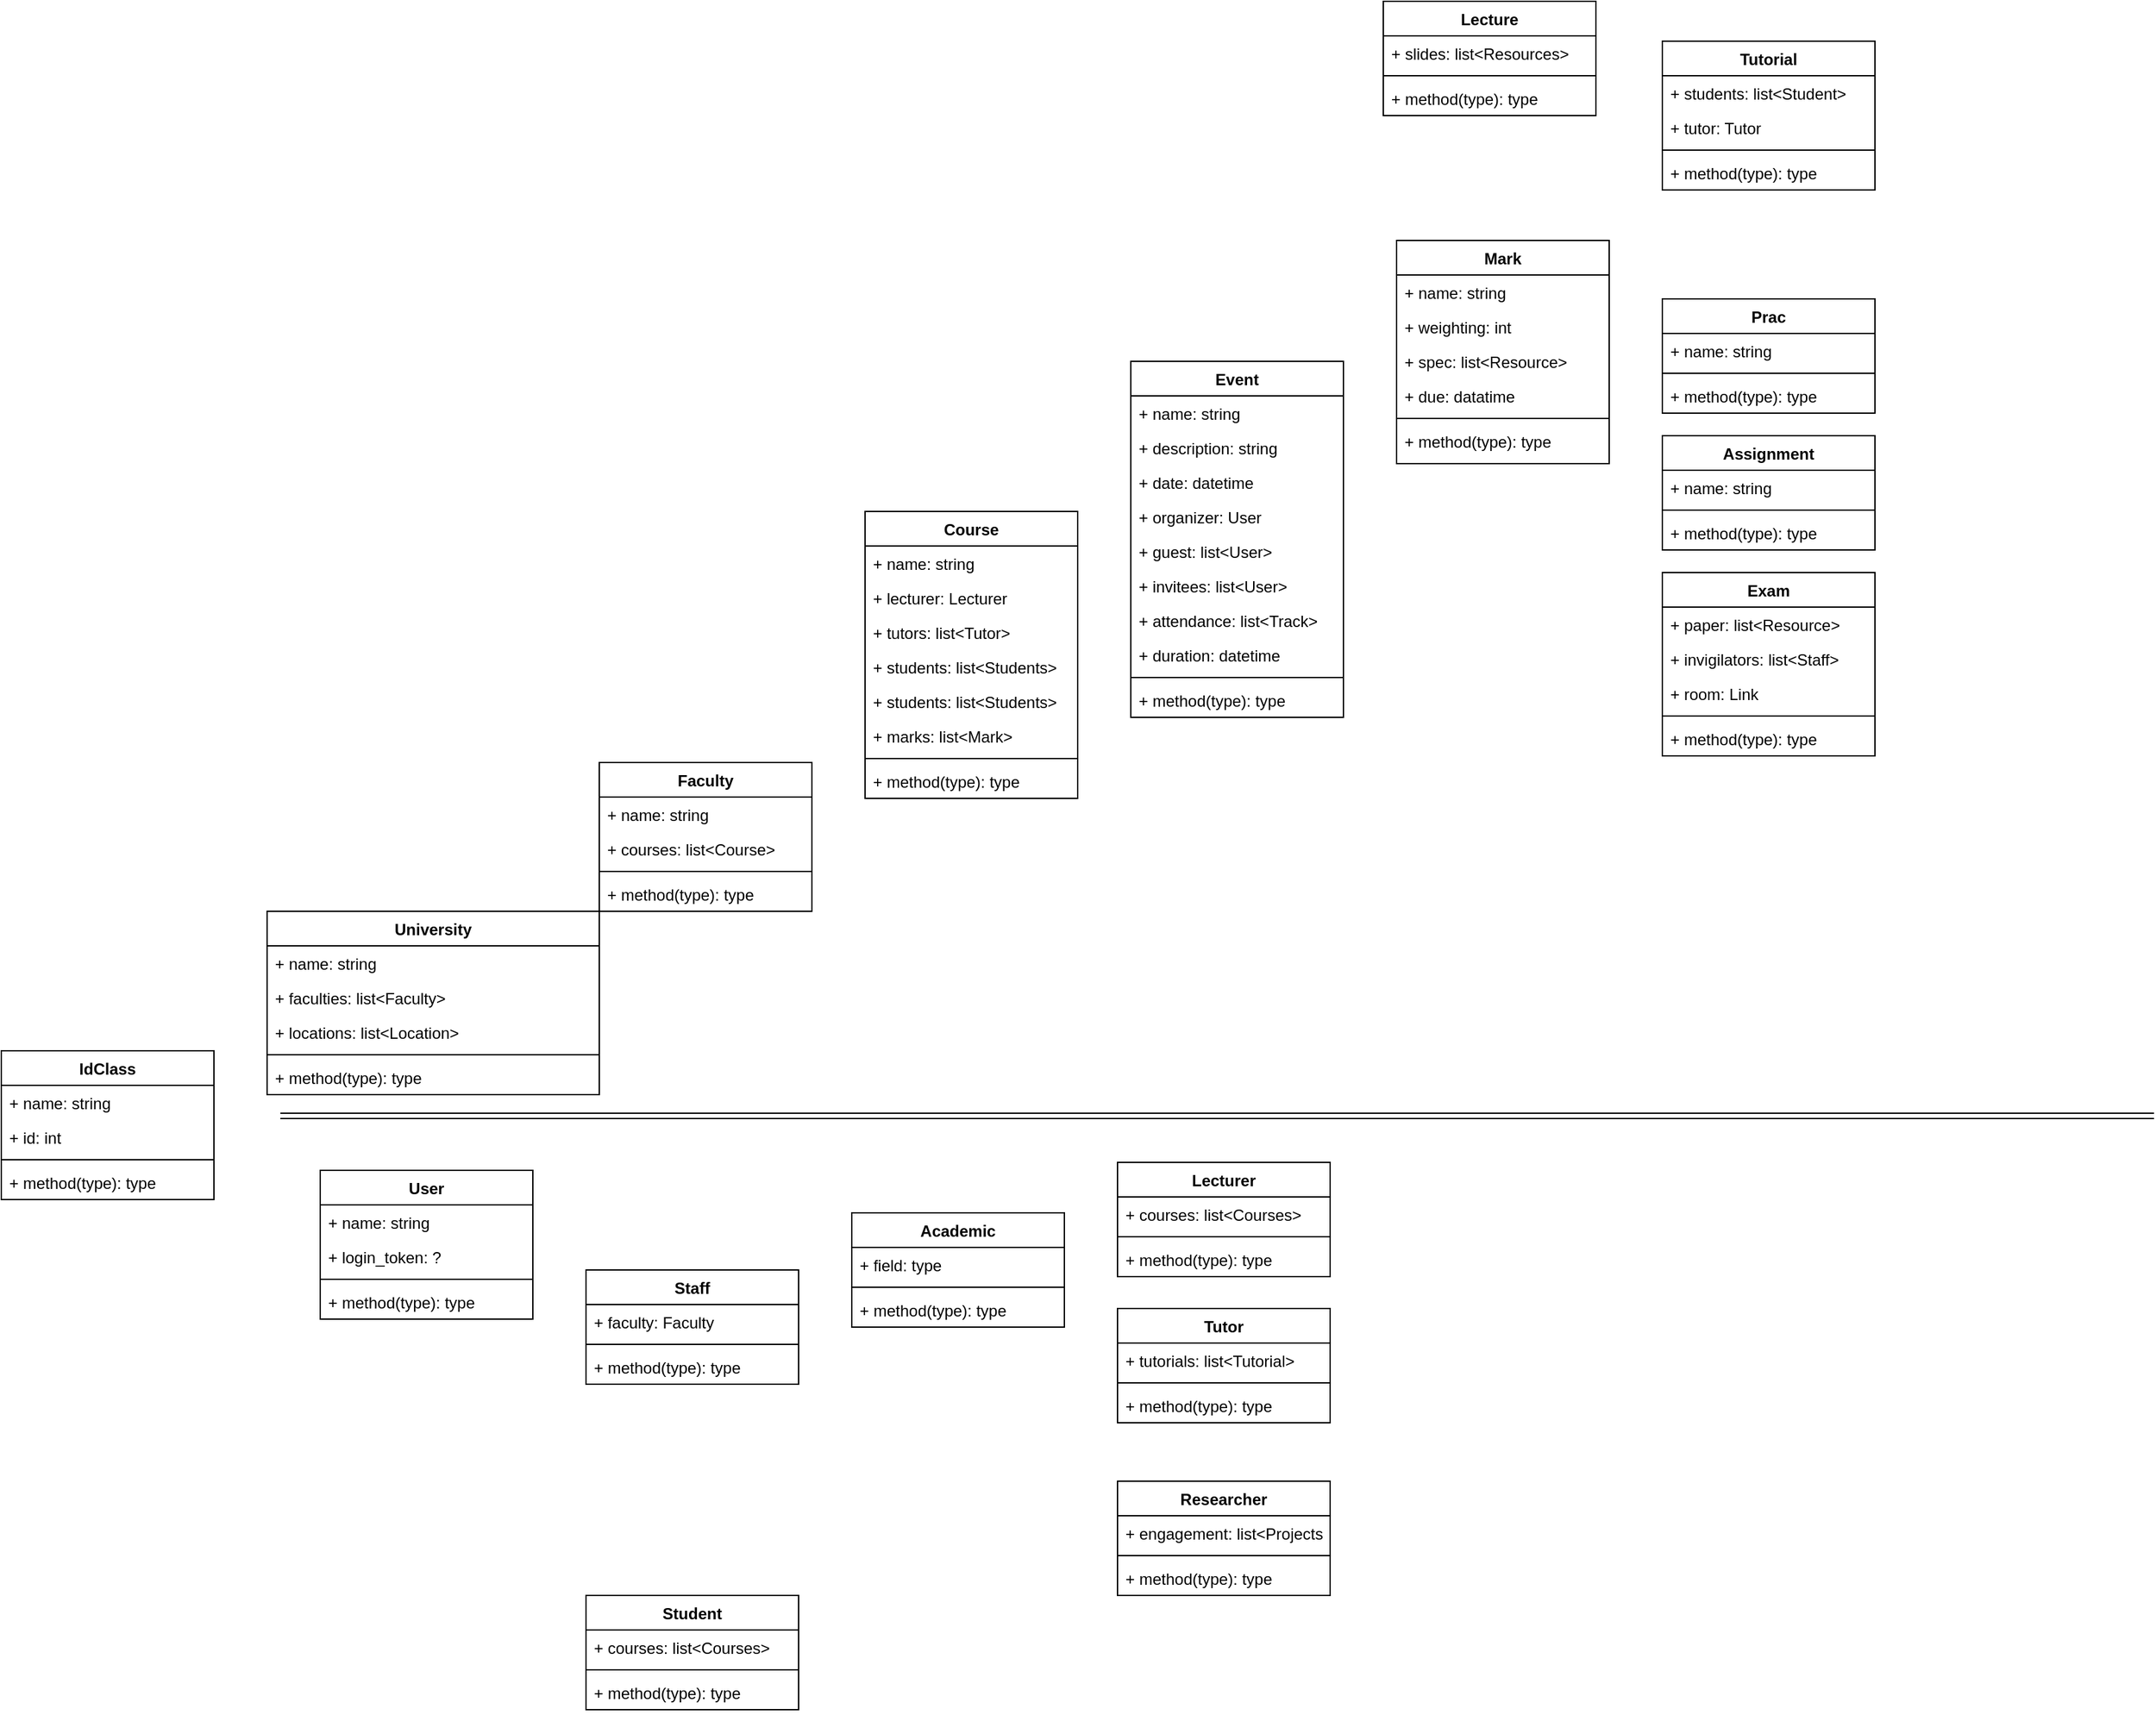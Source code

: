 <mxfile version="14.9.9" type="device"><diagram id="Z7m2M0UvymlKABWu2LTI" name="Page-1"><mxGraphModel dx="2916" dy="2345" grid="1" gridSize="10" guides="1" tooltips="1" connect="1" arrows="1" fold="1" page="1" pageScale="1" pageWidth="850" pageHeight="1100" math="0" shadow="0"><root><mxCell id="0"/><mxCell id="1" parent="0"/><mxCell id="24iyiNX7i6MSbY_-aKnq-56" value="University" style="swimlane;fontStyle=1;align=center;verticalAlign=top;childLayout=stackLayout;horizontal=1;startSize=26;horizontalStack=0;resizeParent=1;resizeParentMax=0;resizeLast=0;collapsible=1;marginBottom=0;" parent="1" vertex="1"><mxGeometry x="-600" y="-155" width="250" height="138" as="geometry"><mxRectangle x="40" y="60" width="90" height="26" as="alternateBounds"/></mxGeometry></mxCell><mxCell id="24iyiNX7i6MSbY_-aKnq-57" value="+ name: string" style="text;strokeColor=none;fillColor=none;align=left;verticalAlign=top;spacingLeft=4;spacingRight=4;overflow=hidden;rotatable=0;points=[[0,0.5],[1,0.5]];portConstraint=eastwest;" parent="24iyiNX7i6MSbY_-aKnq-56" vertex="1"><mxGeometry y="26" width="250" height="26" as="geometry"/></mxCell><mxCell id="wfKHw5XFzL0mgUKnKjJF-5" value="+ faculties: list&lt;Faculty&gt;" style="text;strokeColor=none;fillColor=none;align=left;verticalAlign=top;spacingLeft=4;spacingRight=4;overflow=hidden;rotatable=0;points=[[0,0.5],[1,0.5]];portConstraint=eastwest;" parent="24iyiNX7i6MSbY_-aKnq-56" vertex="1"><mxGeometry y="52" width="250" height="26" as="geometry"/></mxCell><mxCell id="wfKHw5XFzL0mgUKnKjJF-6" value="+ locations: list&lt;Location&gt;" style="text;strokeColor=none;fillColor=none;align=left;verticalAlign=top;spacingLeft=4;spacingRight=4;overflow=hidden;rotatable=0;points=[[0,0.5],[1,0.5]];portConstraint=eastwest;" parent="24iyiNX7i6MSbY_-aKnq-56" vertex="1"><mxGeometry y="78" width="250" height="26" as="geometry"/></mxCell><mxCell id="24iyiNX7i6MSbY_-aKnq-58" value="" style="line;strokeWidth=1;fillColor=none;align=left;verticalAlign=middle;spacingTop=-1;spacingLeft=3;spacingRight=3;rotatable=0;labelPosition=right;points=[];portConstraint=eastwest;" parent="24iyiNX7i6MSbY_-aKnq-56" vertex="1"><mxGeometry y="104" width="250" height="8" as="geometry"/></mxCell><mxCell id="24iyiNX7i6MSbY_-aKnq-59" value="+ method(type): type" style="text;strokeColor=none;fillColor=none;align=left;verticalAlign=top;spacingLeft=4;spacingRight=4;overflow=hidden;rotatable=0;points=[[0,0.5],[1,0.5]];portConstraint=eastwest;" parent="24iyiNX7i6MSbY_-aKnq-56" vertex="1"><mxGeometry y="112" width="250" height="26" as="geometry"/></mxCell><mxCell id="wfKHw5XFzL0mgUKnKjJF-11" value="Faculty" style="swimlane;fontStyle=1;align=center;verticalAlign=top;childLayout=stackLayout;horizontal=1;startSize=26;horizontalStack=0;resizeParent=1;resizeParentMax=0;resizeLast=0;collapsible=1;marginBottom=0;" parent="1" vertex="1"><mxGeometry x="-350" y="-267" width="160" height="112" as="geometry"/></mxCell><mxCell id="wfKHw5XFzL0mgUKnKjJF-12" value="+ name: string" style="text;strokeColor=none;fillColor=none;align=left;verticalAlign=top;spacingLeft=4;spacingRight=4;overflow=hidden;rotatable=0;points=[[0,0.5],[1,0.5]];portConstraint=eastwest;" parent="wfKHw5XFzL0mgUKnKjJF-11" vertex="1"><mxGeometry y="26" width="160" height="26" as="geometry"/></mxCell><mxCell id="wfKHw5XFzL0mgUKnKjJF-15" value="+ courses: list&lt;Course&gt;" style="text;strokeColor=none;fillColor=none;align=left;verticalAlign=top;spacingLeft=4;spacingRight=4;overflow=hidden;rotatable=0;points=[[0,0.5],[1,0.5]];portConstraint=eastwest;" parent="wfKHw5XFzL0mgUKnKjJF-11" vertex="1"><mxGeometry y="52" width="160" height="26" as="geometry"/></mxCell><mxCell id="wfKHw5XFzL0mgUKnKjJF-13" value="" style="line;strokeWidth=1;fillColor=none;align=left;verticalAlign=middle;spacingTop=-1;spacingLeft=3;spacingRight=3;rotatable=0;labelPosition=right;points=[];portConstraint=eastwest;" parent="wfKHw5XFzL0mgUKnKjJF-11" vertex="1"><mxGeometry y="78" width="160" height="8" as="geometry"/></mxCell><mxCell id="wfKHw5XFzL0mgUKnKjJF-14" value="+ method(type): type" style="text;strokeColor=none;fillColor=none;align=left;verticalAlign=top;spacingLeft=4;spacingRight=4;overflow=hidden;rotatable=0;points=[[0,0.5],[1,0.5]];portConstraint=eastwest;" parent="wfKHw5XFzL0mgUKnKjJF-11" vertex="1"><mxGeometry y="86" width="160" height="26" as="geometry"/></mxCell><mxCell id="wfKHw5XFzL0mgUKnKjJF-16" value="Event" style="swimlane;fontStyle=1;align=center;verticalAlign=top;childLayout=stackLayout;horizontal=1;startSize=26;horizontalStack=0;resizeParent=1;resizeParentMax=0;resizeLast=0;collapsible=1;marginBottom=0;" parent="1" vertex="1"><mxGeometry x="50" y="-569" width="160" height="268" as="geometry"/></mxCell><mxCell id="wfKHw5XFzL0mgUKnKjJF-17" value="+ name: string" style="text;strokeColor=none;fillColor=none;align=left;verticalAlign=top;spacingLeft=4;spacingRight=4;overflow=hidden;rotatable=0;points=[[0,0.5],[1,0.5]];portConstraint=eastwest;" parent="wfKHw5XFzL0mgUKnKjJF-16" vertex="1"><mxGeometry y="26" width="160" height="26" as="geometry"/></mxCell><mxCell id="wfKHw5XFzL0mgUKnKjJF-29" value="+ description: string" style="text;strokeColor=none;fillColor=none;align=left;verticalAlign=top;spacingLeft=4;spacingRight=4;overflow=hidden;rotatable=0;points=[[0,0.5],[1,0.5]];portConstraint=eastwest;" parent="wfKHw5XFzL0mgUKnKjJF-16" vertex="1"><mxGeometry y="52" width="160" height="26" as="geometry"/></mxCell><mxCell id="wfKHw5XFzL0mgUKnKjJF-30" value="+ date: datetime" style="text;strokeColor=none;fillColor=none;align=left;verticalAlign=top;spacingLeft=4;spacingRight=4;overflow=hidden;rotatable=0;points=[[0,0.5],[1,0.5]];portConstraint=eastwest;" parent="wfKHw5XFzL0mgUKnKjJF-16" vertex="1"><mxGeometry y="78" width="160" height="26" as="geometry"/></mxCell><mxCell id="wfKHw5XFzL0mgUKnKjJF-47" value="+ organizer: User" style="text;strokeColor=none;fillColor=none;align=left;verticalAlign=top;spacingLeft=4;spacingRight=4;overflow=hidden;rotatable=0;points=[[0,0.5],[1,0.5]];portConstraint=eastwest;" parent="wfKHw5XFzL0mgUKnKjJF-16" vertex="1"><mxGeometry y="104" width="160" height="26" as="geometry"/></mxCell><mxCell id="wfKHw5XFzL0mgUKnKjJF-49" value="+ guest: list&lt;User&gt;" style="text;strokeColor=none;fillColor=none;align=left;verticalAlign=top;spacingLeft=4;spacingRight=4;overflow=hidden;rotatable=0;points=[[0,0.5],[1,0.5]];portConstraint=eastwest;" parent="wfKHw5XFzL0mgUKnKjJF-16" vertex="1"><mxGeometry y="130" width="160" height="26" as="geometry"/></mxCell><mxCell id="wfKHw5XFzL0mgUKnKjJF-48" value="+ invitees: list&lt;User&gt;" style="text;strokeColor=none;fillColor=none;align=left;verticalAlign=top;spacingLeft=4;spacingRight=4;overflow=hidden;rotatable=0;points=[[0,0.5],[1,0.5]];portConstraint=eastwest;" parent="wfKHw5XFzL0mgUKnKjJF-16" vertex="1"><mxGeometry y="156" width="160" height="26" as="geometry"/></mxCell><mxCell id="wfKHw5XFzL0mgUKnKjJF-90" value="+ attendance: list&lt;Track&gt;" style="text;strokeColor=none;fillColor=none;align=left;verticalAlign=top;spacingLeft=4;spacingRight=4;overflow=hidden;rotatable=0;points=[[0,0.5],[1,0.5]];portConstraint=eastwest;" parent="wfKHw5XFzL0mgUKnKjJF-16" vertex="1"><mxGeometry y="182" width="160" height="26" as="geometry"/></mxCell><mxCell id="wfKHw5XFzL0mgUKnKjJF-107" value="+ duration: datetime" style="text;strokeColor=none;fillColor=none;align=left;verticalAlign=top;spacingLeft=4;spacingRight=4;overflow=hidden;rotatable=0;points=[[0,0.5],[1,0.5]];portConstraint=eastwest;" parent="wfKHw5XFzL0mgUKnKjJF-16" vertex="1"><mxGeometry y="208" width="160" height="26" as="geometry"/></mxCell><mxCell id="wfKHw5XFzL0mgUKnKjJF-18" value="" style="line;strokeWidth=1;fillColor=none;align=left;verticalAlign=middle;spacingTop=-1;spacingLeft=3;spacingRight=3;rotatable=0;labelPosition=right;points=[];portConstraint=eastwest;" parent="wfKHw5XFzL0mgUKnKjJF-16" vertex="1"><mxGeometry y="234" width="160" height="8" as="geometry"/></mxCell><mxCell id="wfKHw5XFzL0mgUKnKjJF-19" value="+ method(type): type" style="text;strokeColor=none;fillColor=none;align=left;verticalAlign=top;spacingLeft=4;spacingRight=4;overflow=hidden;rotatable=0;points=[[0,0.5],[1,0.5]];portConstraint=eastwest;" parent="wfKHw5XFzL0mgUKnKjJF-16" vertex="1"><mxGeometry y="242" width="160" height="26" as="geometry"/></mxCell><mxCell id="wfKHw5XFzL0mgUKnKjJF-20" value="User" style="swimlane;fontStyle=1;align=center;verticalAlign=top;childLayout=stackLayout;horizontal=1;startSize=26;horizontalStack=0;resizeParent=1;resizeParentMax=0;resizeLast=0;collapsible=1;marginBottom=0;direction=east;" parent="1" vertex="1"><mxGeometry x="-560" y="40" width="160" height="112" as="geometry"/></mxCell><mxCell id="wfKHw5XFzL0mgUKnKjJF-21" value="+ name: string" style="text;strokeColor=none;fillColor=none;align=left;verticalAlign=top;spacingLeft=4;spacingRight=4;overflow=hidden;rotatable=0;points=[[0,0.5],[1,0.5]];portConstraint=eastwest;" parent="wfKHw5XFzL0mgUKnKjJF-20" vertex="1"><mxGeometry y="26" width="160" height="26" as="geometry"/></mxCell><mxCell id="wfKHw5XFzL0mgUKnKjJF-28" value="+ login_token: ?" style="text;strokeColor=none;fillColor=none;align=left;verticalAlign=top;spacingLeft=4;spacingRight=4;overflow=hidden;rotatable=0;points=[[0,0.5],[1,0.5]];portConstraint=eastwest;" parent="wfKHw5XFzL0mgUKnKjJF-20" vertex="1"><mxGeometry y="52" width="160" height="26" as="geometry"/></mxCell><mxCell id="wfKHw5XFzL0mgUKnKjJF-22" value="" style="line;strokeWidth=1;fillColor=none;align=left;verticalAlign=middle;spacingTop=-1;spacingLeft=3;spacingRight=3;rotatable=0;labelPosition=right;points=[];portConstraint=eastwest;" parent="wfKHw5XFzL0mgUKnKjJF-20" vertex="1"><mxGeometry y="78" width="160" height="8" as="geometry"/></mxCell><mxCell id="wfKHw5XFzL0mgUKnKjJF-23" value="+ method(type): type" style="text;strokeColor=none;fillColor=none;align=left;verticalAlign=top;spacingLeft=4;spacingRight=4;overflow=hidden;rotatable=0;points=[[0,0.5],[1,0.5]];portConstraint=eastwest;" parent="wfKHw5XFzL0mgUKnKjJF-20" vertex="1"><mxGeometry y="86" width="160" height="26" as="geometry"/></mxCell><mxCell id="wfKHw5XFzL0mgUKnKjJF-24" value="Course" style="swimlane;fontStyle=1;align=center;verticalAlign=top;childLayout=stackLayout;horizontal=1;startSize=26;horizontalStack=0;resizeParent=1;resizeParentMax=0;resizeLast=0;collapsible=1;marginBottom=0;" parent="1" vertex="1"><mxGeometry x="-150" y="-456" width="160" height="216" as="geometry"/></mxCell><mxCell id="wfKHw5XFzL0mgUKnKjJF-25" value="+ name: string" style="text;strokeColor=none;fillColor=none;align=left;verticalAlign=top;spacingLeft=4;spacingRight=4;overflow=hidden;rotatable=0;points=[[0,0.5],[1,0.5]];portConstraint=eastwest;" parent="wfKHw5XFzL0mgUKnKjJF-24" vertex="1"><mxGeometry y="26" width="160" height="26" as="geometry"/></mxCell><mxCell id="wfKHw5XFzL0mgUKnKjJF-51" value="+ lecturer: Lecturer" style="text;strokeColor=none;fillColor=none;align=left;verticalAlign=top;spacingLeft=4;spacingRight=4;overflow=hidden;rotatable=0;points=[[0,0.5],[1,0.5]];portConstraint=eastwest;" parent="wfKHw5XFzL0mgUKnKjJF-24" vertex="1"><mxGeometry y="52" width="160" height="26" as="geometry"/></mxCell><mxCell id="wfKHw5XFzL0mgUKnKjJF-84" value="+ tutors: list&lt;Tutor&gt;" style="text;strokeColor=none;fillColor=none;align=left;verticalAlign=top;spacingLeft=4;spacingRight=4;overflow=hidden;rotatable=0;points=[[0,0.5],[1,0.5]];portConstraint=eastwest;" parent="wfKHw5XFzL0mgUKnKjJF-24" vertex="1"><mxGeometry y="78" width="160" height="26" as="geometry"/></mxCell><mxCell id="wfKHw5XFzL0mgUKnKjJF-83" value="+ students: list&lt;Students&gt;" style="text;strokeColor=none;fillColor=none;align=left;verticalAlign=top;spacingLeft=4;spacingRight=4;overflow=hidden;rotatable=0;points=[[0,0.5],[1,0.5]];portConstraint=eastwest;" parent="wfKHw5XFzL0mgUKnKjJF-24" vertex="1"><mxGeometry y="104" width="160" height="26" as="geometry"/></mxCell><mxCell id="wfKHw5XFzL0mgUKnKjJF-91" value="+ students: list&lt;Students&gt;" style="text;strokeColor=none;fillColor=none;align=left;verticalAlign=top;spacingLeft=4;spacingRight=4;overflow=hidden;rotatable=0;points=[[0,0.5],[1,0.5]];portConstraint=eastwest;" parent="wfKHw5XFzL0mgUKnKjJF-24" vertex="1"><mxGeometry y="130" width="160" height="26" as="geometry"/></mxCell><mxCell id="wfKHw5XFzL0mgUKnKjJF-92" value="+ marks: list&lt;Mark&gt;" style="text;strokeColor=none;fillColor=none;align=left;verticalAlign=top;spacingLeft=4;spacingRight=4;overflow=hidden;rotatable=0;points=[[0,0.5],[1,0.5]];portConstraint=eastwest;" parent="wfKHw5XFzL0mgUKnKjJF-24" vertex="1"><mxGeometry y="156" width="160" height="26" as="geometry"/></mxCell><mxCell id="wfKHw5XFzL0mgUKnKjJF-26" value="" style="line;strokeWidth=1;fillColor=none;align=left;verticalAlign=middle;spacingTop=-1;spacingLeft=3;spacingRight=3;rotatable=0;labelPosition=right;points=[];portConstraint=eastwest;" parent="wfKHw5XFzL0mgUKnKjJF-24" vertex="1"><mxGeometry y="182" width="160" height="8" as="geometry"/></mxCell><mxCell id="wfKHw5XFzL0mgUKnKjJF-27" value="+ method(type): type" style="text;strokeColor=none;fillColor=none;align=left;verticalAlign=top;spacingLeft=4;spacingRight=4;overflow=hidden;rotatable=0;points=[[0,0.5],[1,0.5]];portConstraint=eastwest;" parent="wfKHw5XFzL0mgUKnKjJF-24" vertex="1"><mxGeometry y="190" width="160" height="26" as="geometry"/></mxCell><mxCell id="wfKHw5XFzL0mgUKnKjJF-31" value="Researcher" style="swimlane;fontStyle=1;align=center;verticalAlign=top;childLayout=stackLayout;horizontal=1;startSize=26;horizontalStack=0;resizeParent=1;resizeParentMax=0;resizeLast=0;collapsible=1;marginBottom=0;" parent="1" vertex="1"><mxGeometry x="40" y="274" width="160" height="86" as="geometry"/></mxCell><mxCell id="wfKHw5XFzL0mgUKnKjJF-32" value="+ engagement: list&lt;Projects&gt;" style="text;strokeColor=none;fillColor=none;align=left;verticalAlign=top;spacingLeft=4;spacingRight=4;overflow=hidden;rotatable=0;points=[[0,0.5],[1,0.5]];portConstraint=eastwest;" parent="wfKHw5XFzL0mgUKnKjJF-31" vertex="1"><mxGeometry y="26" width="160" height="26" as="geometry"/></mxCell><mxCell id="wfKHw5XFzL0mgUKnKjJF-33" value="" style="line;strokeWidth=1;fillColor=none;align=left;verticalAlign=middle;spacingTop=-1;spacingLeft=3;spacingRight=3;rotatable=0;labelPosition=right;points=[];portConstraint=eastwest;" parent="wfKHw5XFzL0mgUKnKjJF-31" vertex="1"><mxGeometry y="52" width="160" height="8" as="geometry"/></mxCell><mxCell id="wfKHw5XFzL0mgUKnKjJF-34" value="+ method(type): type" style="text;strokeColor=none;fillColor=none;align=left;verticalAlign=top;spacingLeft=4;spacingRight=4;overflow=hidden;rotatable=0;points=[[0,0.5],[1,0.5]];portConstraint=eastwest;" parent="wfKHw5XFzL0mgUKnKjJF-31" vertex="1"><mxGeometry y="60" width="160" height="26" as="geometry"/></mxCell><mxCell id="wfKHw5XFzL0mgUKnKjJF-35" value="Academic" style="swimlane;fontStyle=1;align=center;verticalAlign=top;childLayout=stackLayout;horizontal=1;startSize=26;horizontalStack=0;resizeParent=1;resizeParentMax=0;resizeLast=0;collapsible=1;marginBottom=0;" parent="1" vertex="1"><mxGeometry x="-160" y="72" width="160" height="86" as="geometry"/></mxCell><mxCell id="wfKHw5XFzL0mgUKnKjJF-36" value="+ field: type" style="text;strokeColor=none;fillColor=none;align=left;verticalAlign=top;spacingLeft=4;spacingRight=4;overflow=hidden;rotatable=0;points=[[0,0.5],[1,0.5]];portConstraint=eastwest;" parent="wfKHw5XFzL0mgUKnKjJF-35" vertex="1"><mxGeometry y="26" width="160" height="26" as="geometry"/></mxCell><mxCell id="wfKHw5XFzL0mgUKnKjJF-37" value="" style="line;strokeWidth=1;fillColor=none;align=left;verticalAlign=middle;spacingTop=-1;spacingLeft=3;spacingRight=3;rotatable=0;labelPosition=right;points=[];portConstraint=eastwest;" parent="wfKHw5XFzL0mgUKnKjJF-35" vertex="1"><mxGeometry y="52" width="160" height="8" as="geometry"/></mxCell><mxCell id="wfKHw5XFzL0mgUKnKjJF-38" value="+ method(type): type" style="text;strokeColor=none;fillColor=none;align=left;verticalAlign=top;spacingLeft=4;spacingRight=4;overflow=hidden;rotatable=0;points=[[0,0.5],[1,0.5]];portConstraint=eastwest;" parent="wfKHw5XFzL0mgUKnKjJF-35" vertex="1"><mxGeometry y="60" width="160" height="26" as="geometry"/></mxCell><mxCell id="wfKHw5XFzL0mgUKnKjJF-39" value="Staff" style="swimlane;fontStyle=1;align=center;verticalAlign=top;childLayout=stackLayout;horizontal=1;startSize=26;horizontalStack=0;resizeParent=1;resizeParentMax=0;resizeLast=0;collapsible=1;marginBottom=0;" parent="1" vertex="1"><mxGeometry x="-360" y="115" width="160" height="86" as="geometry"/></mxCell><mxCell id="wfKHw5XFzL0mgUKnKjJF-40" value="+ faculty: Faculty" style="text;strokeColor=none;fillColor=none;align=left;verticalAlign=top;spacingLeft=4;spacingRight=4;overflow=hidden;rotatable=0;points=[[0,0.5],[1,0.5]];portConstraint=eastwest;" parent="wfKHw5XFzL0mgUKnKjJF-39" vertex="1"><mxGeometry y="26" width="160" height="26" as="geometry"/></mxCell><mxCell id="wfKHw5XFzL0mgUKnKjJF-41" value="" style="line;strokeWidth=1;fillColor=none;align=left;verticalAlign=middle;spacingTop=-1;spacingLeft=3;spacingRight=3;rotatable=0;labelPosition=right;points=[];portConstraint=eastwest;" parent="wfKHw5XFzL0mgUKnKjJF-39" vertex="1"><mxGeometry y="52" width="160" height="8" as="geometry"/></mxCell><mxCell id="wfKHw5XFzL0mgUKnKjJF-42" value="+ method(type): type" style="text;strokeColor=none;fillColor=none;align=left;verticalAlign=top;spacingLeft=4;spacingRight=4;overflow=hidden;rotatable=0;points=[[0,0.5],[1,0.5]];portConstraint=eastwest;" parent="wfKHw5XFzL0mgUKnKjJF-39" vertex="1"><mxGeometry y="60" width="160" height="26" as="geometry"/></mxCell><mxCell id="wfKHw5XFzL0mgUKnKjJF-43" value="Tutorial" style="swimlane;fontStyle=1;align=center;verticalAlign=top;childLayout=stackLayout;horizontal=1;startSize=26;horizontalStack=0;resizeParent=1;resizeParentMax=0;resizeLast=0;collapsible=1;marginBottom=0;" parent="1" vertex="1"><mxGeometry x="450" y="-810" width="160" height="112" as="geometry"/></mxCell><mxCell id="wfKHw5XFzL0mgUKnKjJF-44" value="+ students: list&lt;Student&gt;" style="text;strokeColor=none;fillColor=none;align=left;verticalAlign=top;spacingLeft=4;spacingRight=4;overflow=hidden;rotatable=0;points=[[0,0.5],[1,0.5]];portConstraint=eastwest;" parent="wfKHw5XFzL0mgUKnKjJF-43" vertex="1"><mxGeometry y="26" width="160" height="26" as="geometry"/></mxCell><mxCell id="wfKHw5XFzL0mgUKnKjJF-82" value="+ tutor: Tutor" style="text;strokeColor=none;fillColor=none;align=left;verticalAlign=top;spacingLeft=4;spacingRight=4;overflow=hidden;rotatable=0;points=[[0,0.5],[1,0.5]];portConstraint=eastwest;" parent="wfKHw5XFzL0mgUKnKjJF-43" vertex="1"><mxGeometry y="52" width="160" height="26" as="geometry"/></mxCell><mxCell id="wfKHw5XFzL0mgUKnKjJF-45" value="" style="line;strokeWidth=1;fillColor=none;align=left;verticalAlign=middle;spacingTop=-1;spacingLeft=3;spacingRight=3;rotatable=0;labelPosition=right;points=[];portConstraint=eastwest;" parent="wfKHw5XFzL0mgUKnKjJF-43" vertex="1"><mxGeometry y="78" width="160" height="8" as="geometry"/></mxCell><mxCell id="wfKHw5XFzL0mgUKnKjJF-46" value="+ method(type): type" style="text;strokeColor=none;fillColor=none;align=left;verticalAlign=top;spacingLeft=4;spacingRight=4;overflow=hidden;rotatable=0;points=[[0,0.5],[1,0.5]];portConstraint=eastwest;" parent="wfKHw5XFzL0mgUKnKjJF-43" vertex="1"><mxGeometry y="86" width="160" height="26" as="geometry"/></mxCell><mxCell id="wfKHw5XFzL0mgUKnKjJF-53" value="Lecturer" style="swimlane;fontStyle=1;align=center;verticalAlign=top;childLayout=stackLayout;horizontal=1;startSize=26;horizontalStack=0;resizeParent=1;resizeParentMax=0;resizeLast=0;collapsible=1;marginBottom=0;" parent="1" vertex="1"><mxGeometry x="40" y="34" width="160" height="86" as="geometry"/></mxCell><mxCell id="wfKHw5XFzL0mgUKnKjJF-57" value="+ courses: list&lt;Courses&gt;" style="text;strokeColor=none;fillColor=none;align=left;verticalAlign=top;spacingLeft=4;spacingRight=4;overflow=hidden;rotatable=0;points=[[0,0.5],[1,0.5]];portConstraint=eastwest;" parent="wfKHw5XFzL0mgUKnKjJF-53" vertex="1"><mxGeometry y="26" width="160" height="26" as="geometry"/></mxCell><mxCell id="wfKHw5XFzL0mgUKnKjJF-55" value="" style="line;strokeWidth=1;fillColor=none;align=left;verticalAlign=middle;spacingTop=-1;spacingLeft=3;spacingRight=3;rotatable=0;labelPosition=right;points=[];portConstraint=eastwest;" parent="wfKHw5XFzL0mgUKnKjJF-53" vertex="1"><mxGeometry y="52" width="160" height="8" as="geometry"/></mxCell><mxCell id="wfKHw5XFzL0mgUKnKjJF-56" value="+ method(type): type" style="text;strokeColor=none;fillColor=none;align=left;verticalAlign=top;spacingLeft=4;spacingRight=4;overflow=hidden;rotatable=0;points=[[0,0.5],[1,0.5]];portConstraint=eastwest;" parent="wfKHw5XFzL0mgUKnKjJF-53" vertex="1"><mxGeometry y="60" width="160" height="26" as="geometry"/></mxCell><mxCell id="wfKHw5XFzL0mgUKnKjJF-58" value="Student" style="swimlane;fontStyle=1;align=center;verticalAlign=top;childLayout=stackLayout;horizontal=1;startSize=26;horizontalStack=0;resizeParent=1;resizeParentMax=0;resizeLast=0;collapsible=1;marginBottom=0;" parent="1" vertex="1"><mxGeometry x="-360" y="360" width="160" height="86" as="geometry"/></mxCell><mxCell id="wfKHw5XFzL0mgUKnKjJF-59" value="+ courses: list&lt;Courses&gt;" style="text;strokeColor=none;fillColor=none;align=left;verticalAlign=top;spacingLeft=4;spacingRight=4;overflow=hidden;rotatable=0;points=[[0,0.5],[1,0.5]];portConstraint=eastwest;" parent="wfKHw5XFzL0mgUKnKjJF-58" vertex="1"><mxGeometry y="26" width="160" height="26" as="geometry"/></mxCell><mxCell id="wfKHw5XFzL0mgUKnKjJF-60" value="" style="line;strokeWidth=1;fillColor=none;align=left;verticalAlign=middle;spacingTop=-1;spacingLeft=3;spacingRight=3;rotatable=0;labelPosition=right;points=[];portConstraint=eastwest;" parent="wfKHw5XFzL0mgUKnKjJF-58" vertex="1"><mxGeometry y="52" width="160" height="8" as="geometry"/></mxCell><mxCell id="wfKHw5XFzL0mgUKnKjJF-61" value="+ method(type): type" style="text;strokeColor=none;fillColor=none;align=left;verticalAlign=top;spacingLeft=4;spacingRight=4;overflow=hidden;rotatable=0;points=[[0,0.5],[1,0.5]];portConstraint=eastwest;" parent="wfKHw5XFzL0mgUKnKjJF-58" vertex="1"><mxGeometry y="60" width="160" height="26" as="geometry"/></mxCell><mxCell id="wfKHw5XFzL0mgUKnKjJF-62" value="Exam" style="swimlane;fontStyle=1;align=center;verticalAlign=top;childLayout=stackLayout;horizontal=1;startSize=26;horizontalStack=0;resizeParent=1;resizeParentMax=0;resizeLast=0;collapsible=1;marginBottom=0;" parent="1" vertex="1"><mxGeometry x="450" y="-410" width="160" height="138" as="geometry"/></mxCell><mxCell id="wfKHw5XFzL0mgUKnKjJF-63" value="+ paper: list&lt;Resource&gt;" style="text;strokeColor=none;fillColor=none;align=left;verticalAlign=top;spacingLeft=4;spacingRight=4;overflow=hidden;rotatable=0;points=[[0,0.5],[1,0.5]];portConstraint=eastwest;" parent="wfKHw5XFzL0mgUKnKjJF-62" vertex="1"><mxGeometry y="26" width="160" height="26" as="geometry"/></mxCell><mxCell id="wfKHw5XFzL0mgUKnKjJF-75" value="+ invigilators: list&lt;Staff&gt;" style="text;strokeColor=none;fillColor=none;align=left;verticalAlign=top;spacingLeft=4;spacingRight=4;overflow=hidden;rotatable=0;points=[[0,0.5],[1,0.5]];portConstraint=eastwest;" parent="wfKHw5XFzL0mgUKnKjJF-62" vertex="1"><mxGeometry y="52" width="160" height="26" as="geometry"/></mxCell><mxCell id="wfKHw5XFzL0mgUKnKjJF-76" value="+ room: Link" style="text;strokeColor=none;fillColor=none;align=left;verticalAlign=top;spacingLeft=4;spacingRight=4;overflow=hidden;rotatable=0;points=[[0,0.5],[1,0.5]];portConstraint=eastwest;" parent="wfKHw5XFzL0mgUKnKjJF-62" vertex="1"><mxGeometry y="78" width="160" height="26" as="geometry"/></mxCell><mxCell id="wfKHw5XFzL0mgUKnKjJF-64" value="" style="line;strokeWidth=1;fillColor=none;align=left;verticalAlign=middle;spacingTop=-1;spacingLeft=3;spacingRight=3;rotatable=0;labelPosition=right;points=[];portConstraint=eastwest;" parent="wfKHw5XFzL0mgUKnKjJF-62" vertex="1"><mxGeometry y="104" width="160" height="8" as="geometry"/></mxCell><mxCell id="wfKHw5XFzL0mgUKnKjJF-65" value="+ method(type): type" style="text;strokeColor=none;fillColor=none;align=left;verticalAlign=top;spacingLeft=4;spacingRight=4;overflow=hidden;rotatable=0;points=[[0,0.5],[1,0.5]];portConstraint=eastwest;" parent="wfKHw5XFzL0mgUKnKjJF-62" vertex="1"><mxGeometry y="112" width="160" height="26" as="geometry"/></mxCell><mxCell id="wfKHw5XFzL0mgUKnKjJF-66" value="Lecture" style="swimlane;fontStyle=1;align=center;verticalAlign=top;childLayout=stackLayout;horizontal=1;startSize=26;horizontalStack=0;resizeParent=1;resizeParentMax=0;resizeLast=0;collapsible=1;marginBottom=0;" parent="1" vertex="1"><mxGeometry x="240" y="-840" width="160" height="86" as="geometry"/></mxCell><mxCell id="wfKHw5XFzL0mgUKnKjJF-74" value="+ slides: list&lt;Resources&gt;" style="text;strokeColor=none;fillColor=none;align=left;verticalAlign=top;spacingLeft=4;spacingRight=4;overflow=hidden;rotatable=0;points=[[0,0.5],[1,0.5]];portConstraint=eastwest;" parent="wfKHw5XFzL0mgUKnKjJF-66" vertex="1"><mxGeometry y="26" width="160" height="26" as="geometry"/></mxCell><mxCell id="wfKHw5XFzL0mgUKnKjJF-68" value="" style="line;strokeWidth=1;fillColor=none;align=left;verticalAlign=middle;spacingTop=-1;spacingLeft=3;spacingRight=3;rotatable=0;labelPosition=right;points=[];portConstraint=eastwest;" parent="wfKHw5XFzL0mgUKnKjJF-66" vertex="1"><mxGeometry y="52" width="160" height="8" as="geometry"/></mxCell><mxCell id="wfKHw5XFzL0mgUKnKjJF-69" value="+ method(type): type" style="text;strokeColor=none;fillColor=none;align=left;verticalAlign=top;spacingLeft=4;spacingRight=4;overflow=hidden;rotatable=0;points=[[0,0.5],[1,0.5]];portConstraint=eastwest;" parent="wfKHw5XFzL0mgUKnKjJF-66" vertex="1"><mxGeometry y="60" width="160" height="26" as="geometry"/></mxCell><mxCell id="wfKHw5XFzL0mgUKnKjJF-70" value="Prac" style="swimlane;fontStyle=1;align=center;verticalAlign=top;childLayout=stackLayout;horizontal=1;startSize=26;horizontalStack=0;resizeParent=1;resizeParentMax=0;resizeLast=0;collapsible=1;marginBottom=0;" parent="1" vertex="1"><mxGeometry x="450" y="-616" width="160" height="86" as="geometry"/></mxCell><mxCell id="wfKHw5XFzL0mgUKnKjJF-71" value="+ name: string" style="text;strokeColor=none;fillColor=none;align=left;verticalAlign=top;spacingLeft=4;spacingRight=4;overflow=hidden;rotatable=0;points=[[0,0.5],[1,0.5]];portConstraint=eastwest;" parent="wfKHw5XFzL0mgUKnKjJF-70" vertex="1"><mxGeometry y="26" width="160" height="26" as="geometry"/></mxCell><mxCell id="wfKHw5XFzL0mgUKnKjJF-72" value="" style="line;strokeWidth=1;fillColor=none;align=left;verticalAlign=middle;spacingTop=-1;spacingLeft=3;spacingRight=3;rotatable=0;labelPosition=right;points=[];portConstraint=eastwest;" parent="wfKHw5XFzL0mgUKnKjJF-70" vertex="1"><mxGeometry y="52" width="160" height="8" as="geometry"/></mxCell><mxCell id="wfKHw5XFzL0mgUKnKjJF-73" value="+ method(type): type" style="text;strokeColor=none;fillColor=none;align=left;verticalAlign=top;spacingLeft=4;spacingRight=4;overflow=hidden;rotatable=0;points=[[0,0.5],[1,0.5]];portConstraint=eastwest;" parent="wfKHw5XFzL0mgUKnKjJF-70" vertex="1"><mxGeometry y="60" width="160" height="26" as="geometry"/></mxCell><mxCell id="wfKHw5XFzL0mgUKnKjJF-77" value="Tutor" style="swimlane;fontStyle=1;align=center;verticalAlign=top;childLayout=stackLayout;horizontal=1;startSize=26;horizontalStack=0;resizeParent=1;resizeParentMax=0;resizeLast=0;collapsible=1;marginBottom=0;" parent="1" vertex="1"><mxGeometry x="40" y="144" width="160" height="86" as="geometry"/></mxCell><mxCell id="wfKHw5XFzL0mgUKnKjJF-78" value="+ tutorials: list&lt;Tutorial&gt;" style="text;strokeColor=none;fillColor=none;align=left;verticalAlign=top;spacingLeft=4;spacingRight=4;overflow=hidden;rotatable=0;points=[[0,0.5],[1,0.5]];portConstraint=eastwest;" parent="wfKHw5XFzL0mgUKnKjJF-77" vertex="1"><mxGeometry y="26" width="160" height="26" as="geometry"/></mxCell><mxCell id="wfKHw5XFzL0mgUKnKjJF-79" value="" style="line;strokeWidth=1;fillColor=none;align=left;verticalAlign=middle;spacingTop=-1;spacingLeft=3;spacingRight=3;rotatable=0;labelPosition=right;points=[];portConstraint=eastwest;" parent="wfKHw5XFzL0mgUKnKjJF-77" vertex="1"><mxGeometry y="52" width="160" height="8" as="geometry"/></mxCell><mxCell id="wfKHw5XFzL0mgUKnKjJF-80" value="+ method(type): type" style="text;strokeColor=none;fillColor=none;align=left;verticalAlign=top;spacingLeft=4;spacingRight=4;overflow=hidden;rotatable=0;points=[[0,0.5],[1,0.5]];portConstraint=eastwest;" parent="wfKHw5XFzL0mgUKnKjJF-77" vertex="1"><mxGeometry y="60" width="160" height="26" as="geometry"/></mxCell><mxCell id="wfKHw5XFzL0mgUKnKjJF-93" value="Mark" style="swimlane;fontStyle=1;align=center;verticalAlign=top;childLayout=stackLayout;horizontal=1;startSize=26;horizontalStack=0;resizeParent=1;resizeParentMax=0;resizeLast=0;collapsible=1;marginBottom=0;" parent="1" vertex="1"><mxGeometry x="250" y="-660" width="160" height="168" as="geometry"/></mxCell><mxCell id="wfKHw5XFzL0mgUKnKjJF-94" value="+ name: string" style="text;strokeColor=none;fillColor=none;align=left;verticalAlign=top;spacingLeft=4;spacingRight=4;overflow=hidden;rotatable=0;points=[[0,0.5],[1,0.5]];portConstraint=eastwest;" parent="wfKHw5XFzL0mgUKnKjJF-93" vertex="1"><mxGeometry y="26" width="160" height="26" as="geometry"/></mxCell><mxCell id="wfKHw5XFzL0mgUKnKjJF-97" value="+ weighting: int" style="text;strokeColor=none;fillColor=none;align=left;verticalAlign=top;spacingLeft=4;spacingRight=4;overflow=hidden;rotatable=0;points=[[0,0.5],[1,0.5]];portConstraint=eastwest;" parent="wfKHw5XFzL0mgUKnKjJF-93" vertex="1"><mxGeometry y="52" width="160" height="26" as="geometry"/></mxCell><mxCell id="wfKHw5XFzL0mgUKnKjJF-98" value="+ spec: list&lt;Resource&gt;" style="text;strokeColor=none;fillColor=none;align=left;verticalAlign=top;spacingLeft=4;spacingRight=4;overflow=hidden;rotatable=0;points=[[0,0.5],[1,0.5]];portConstraint=eastwest;" parent="wfKHw5XFzL0mgUKnKjJF-93" vertex="1"><mxGeometry y="78" width="160" height="26" as="geometry"/></mxCell><mxCell id="wfKHw5XFzL0mgUKnKjJF-103" value="+ due: datatime" style="text;strokeColor=none;fillColor=none;align=left;verticalAlign=top;spacingLeft=4;spacingRight=4;overflow=hidden;rotatable=0;points=[[0,0.5],[1,0.5]];portConstraint=eastwest;" parent="wfKHw5XFzL0mgUKnKjJF-93" vertex="1"><mxGeometry y="104" width="160" height="26" as="geometry"/></mxCell><mxCell id="wfKHw5XFzL0mgUKnKjJF-95" value="" style="line;strokeWidth=1;fillColor=none;align=left;verticalAlign=middle;spacingTop=-1;spacingLeft=3;spacingRight=3;rotatable=0;labelPosition=right;points=[];portConstraint=eastwest;" parent="wfKHw5XFzL0mgUKnKjJF-93" vertex="1"><mxGeometry y="130" width="160" height="8" as="geometry"/></mxCell><mxCell id="zPRtSGRBhxnMRJaKzsY2-1" value="+ method(type): type" style="text;strokeColor=none;fillColor=none;align=left;verticalAlign=top;spacingLeft=4;spacingRight=4;overflow=hidden;rotatable=0;points=[[0,0.5],[1,0.5]];portConstraint=eastwest;" vertex="1" parent="wfKHw5XFzL0mgUKnKjJF-93"><mxGeometry y="138" width="160" height="30" as="geometry"/></mxCell><mxCell id="wfKHw5XFzL0mgUKnKjJF-99" value="Assignment" style="swimlane;fontStyle=1;align=center;verticalAlign=top;childLayout=stackLayout;horizontal=1;startSize=26;horizontalStack=0;resizeParent=1;resizeParentMax=0;resizeLast=0;collapsible=1;marginBottom=0;" parent="1" vertex="1"><mxGeometry x="450" y="-513" width="160" height="86" as="geometry"/></mxCell><mxCell id="wfKHw5XFzL0mgUKnKjJF-100" value="+ name: string" style="text;strokeColor=none;fillColor=none;align=left;verticalAlign=top;spacingLeft=4;spacingRight=4;overflow=hidden;rotatable=0;points=[[0,0.5],[1,0.5]];portConstraint=eastwest;" parent="wfKHw5XFzL0mgUKnKjJF-99" vertex="1"><mxGeometry y="26" width="160" height="26" as="geometry"/></mxCell><mxCell id="wfKHw5XFzL0mgUKnKjJF-101" value="" style="line;strokeWidth=1;fillColor=none;align=left;verticalAlign=middle;spacingTop=-1;spacingLeft=3;spacingRight=3;rotatable=0;labelPosition=right;points=[];portConstraint=eastwest;" parent="wfKHw5XFzL0mgUKnKjJF-99" vertex="1"><mxGeometry y="52" width="160" height="8" as="geometry"/></mxCell><mxCell id="wfKHw5XFzL0mgUKnKjJF-102" value="+ method(type): type" style="text;strokeColor=none;fillColor=none;align=left;verticalAlign=top;spacingLeft=4;spacingRight=4;overflow=hidden;rotatable=0;points=[[0,0.5],[1,0.5]];portConstraint=eastwest;" parent="wfKHw5XFzL0mgUKnKjJF-99" vertex="1"><mxGeometry y="60" width="160" height="26" as="geometry"/></mxCell><mxCell id="wfKHw5XFzL0mgUKnKjJF-108" value="" style="shape=link;html=1;" parent="1" edge="1"><mxGeometry width="100" relative="1" as="geometry"><mxPoint x="-590" y="-1" as="sourcePoint"/><mxPoint x="820" y="-1" as="targetPoint"/></mxGeometry></mxCell><mxCell id="zPRtSGRBhxnMRJaKzsY2-2" value="IdClass" style="swimlane;fontStyle=1;align=center;verticalAlign=top;childLayout=stackLayout;horizontal=1;startSize=26;horizontalStack=0;resizeParent=1;resizeParentMax=0;resizeLast=0;collapsible=1;marginBottom=0;direction=east;" vertex="1" parent="1"><mxGeometry x="-800" y="-50" width="160" height="112" as="geometry"/></mxCell><mxCell id="zPRtSGRBhxnMRJaKzsY2-3" value="+ name: string" style="text;strokeColor=none;fillColor=none;align=left;verticalAlign=top;spacingLeft=4;spacingRight=4;overflow=hidden;rotatable=0;points=[[0,0.5],[1,0.5]];portConstraint=eastwest;" vertex="1" parent="zPRtSGRBhxnMRJaKzsY2-2"><mxGeometry y="26" width="160" height="26" as="geometry"/></mxCell><mxCell id="zPRtSGRBhxnMRJaKzsY2-4" value="+ id: int" style="text;strokeColor=none;fillColor=none;align=left;verticalAlign=top;spacingLeft=4;spacingRight=4;overflow=hidden;rotatable=0;points=[[0,0.5],[1,0.5]];portConstraint=eastwest;" vertex="1" parent="zPRtSGRBhxnMRJaKzsY2-2"><mxGeometry y="52" width="160" height="26" as="geometry"/></mxCell><mxCell id="zPRtSGRBhxnMRJaKzsY2-5" value="" style="line;strokeWidth=1;fillColor=none;align=left;verticalAlign=middle;spacingTop=-1;spacingLeft=3;spacingRight=3;rotatable=0;labelPosition=right;points=[];portConstraint=eastwest;" vertex="1" parent="zPRtSGRBhxnMRJaKzsY2-2"><mxGeometry y="78" width="160" height="8" as="geometry"/></mxCell><mxCell id="zPRtSGRBhxnMRJaKzsY2-6" value="+ method(type): type" style="text;strokeColor=none;fillColor=none;align=left;verticalAlign=top;spacingLeft=4;spacingRight=4;overflow=hidden;rotatable=0;points=[[0,0.5],[1,0.5]];portConstraint=eastwest;" vertex="1" parent="zPRtSGRBhxnMRJaKzsY2-2"><mxGeometry y="86" width="160" height="26" as="geometry"/></mxCell></root></mxGraphModel></diagram></mxfile>
